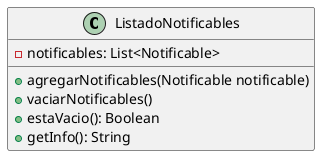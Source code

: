 @startuml
'https://plantuml.com/class-diagram

class ListadoNotificables{
    -notificables: List<Notificable>

    +agregarNotificables(Notificable notificable)
    +vaciarNotificables()
    +estaVacio(): Boolean
    +getInfo(): String

}

@enduml